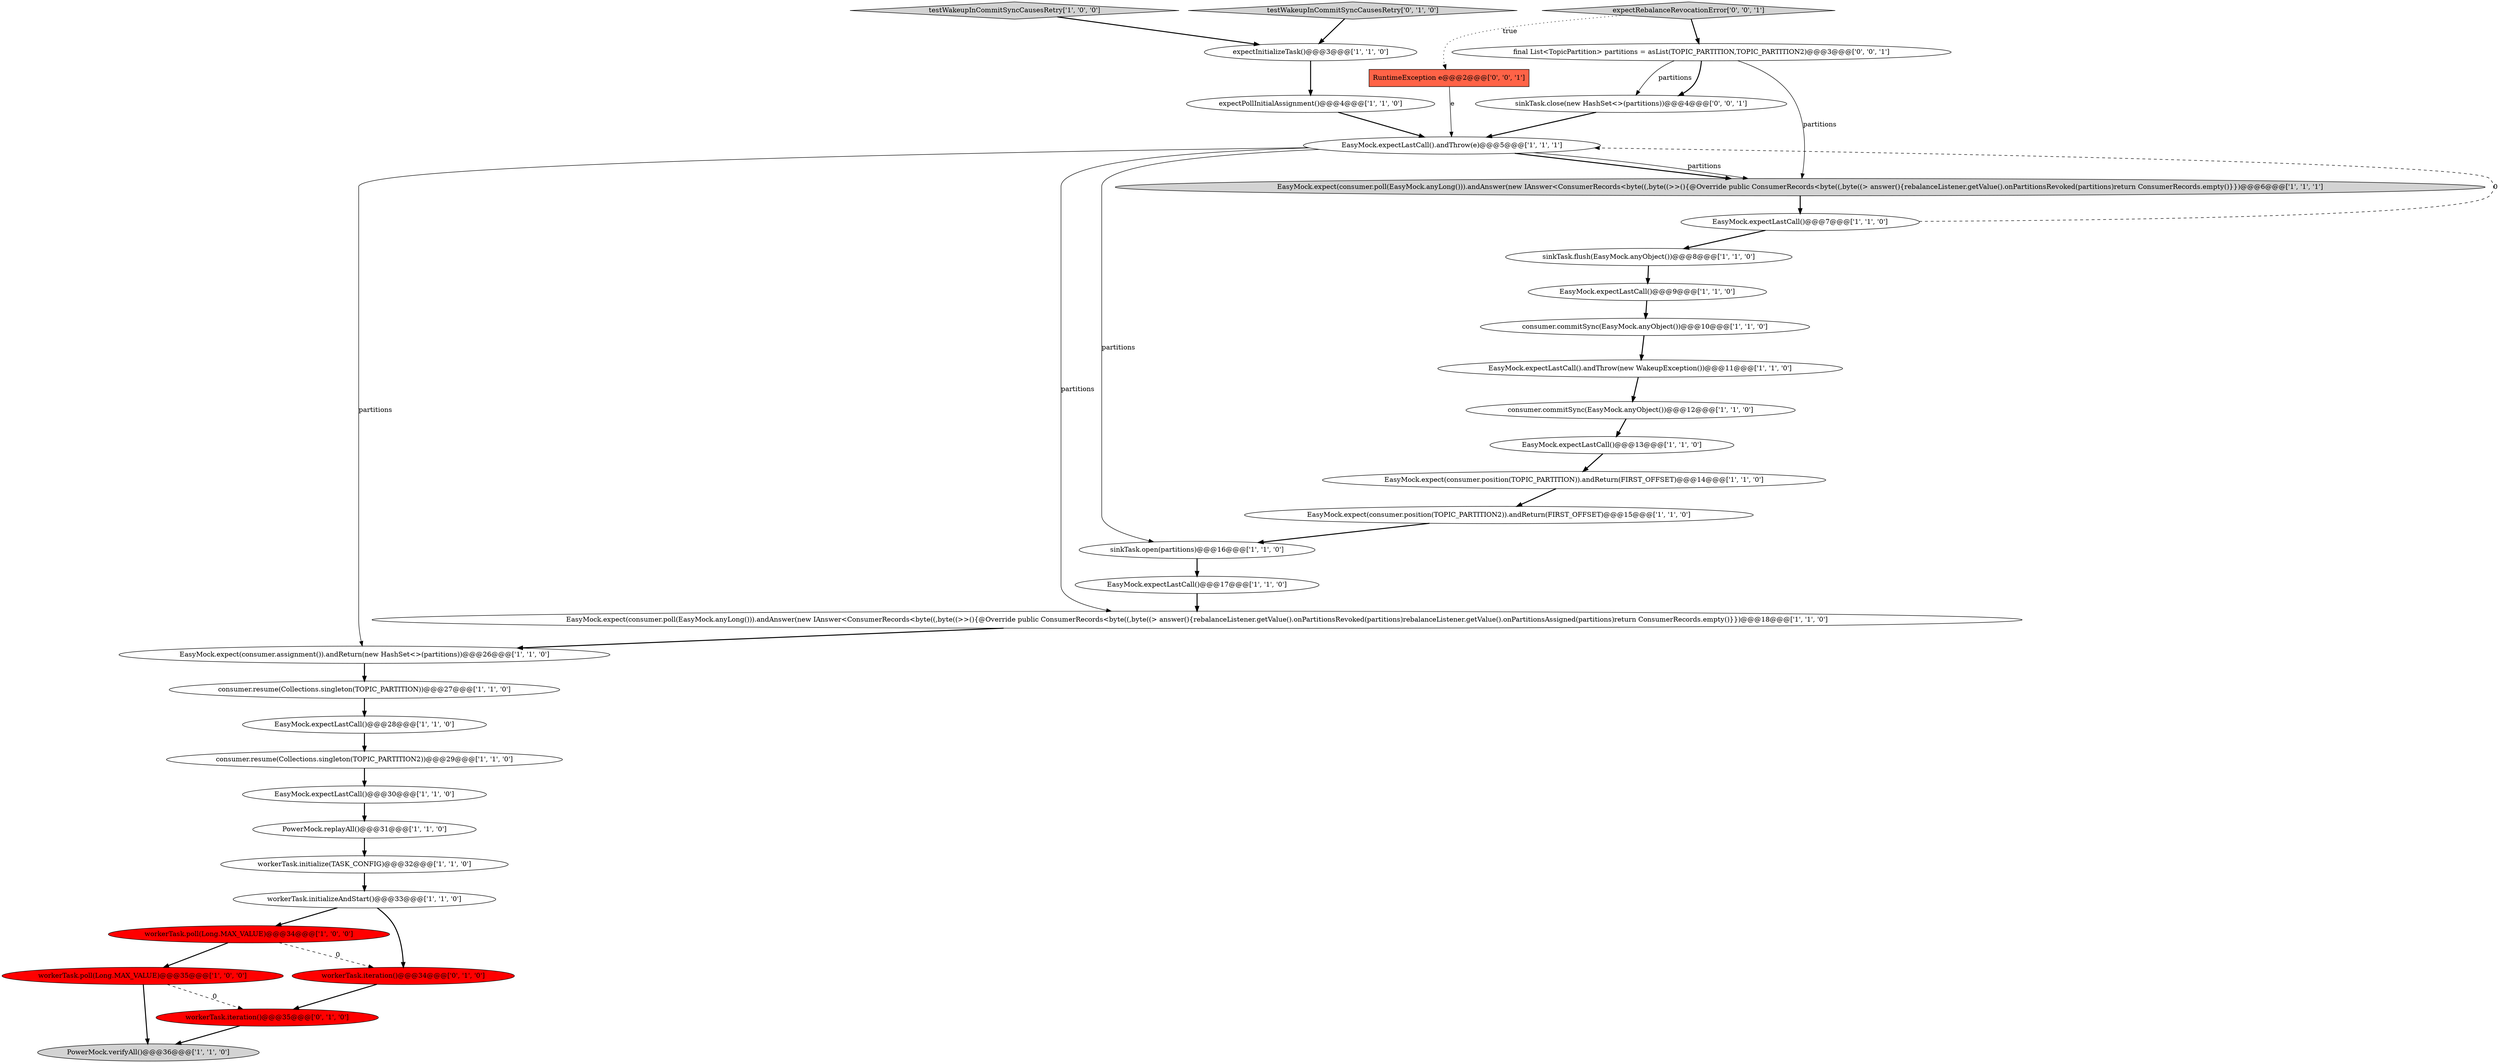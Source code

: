 digraph {
19 [style = filled, label = "EasyMock.expectLastCall()@@@28@@@['1', '1', '0']", fillcolor = white, shape = ellipse image = "AAA0AAABBB1BBB"];
11 [style = filled, label = "EasyMock.expect(consumer.position(TOPIC_PARTITION)).andReturn(FIRST_OFFSET)@@@14@@@['1', '1', '0']", fillcolor = white, shape = ellipse image = "AAA0AAABBB1BBB"];
12 [style = filled, label = "PowerMock.verifyAll()@@@36@@@['1', '1', '0']", fillcolor = lightgray, shape = ellipse image = "AAA0AAABBB1BBB"];
8 [style = filled, label = "EasyMock.expectLastCall().andThrow(new WakeupException())@@@11@@@['1', '1', '0']", fillcolor = white, shape = ellipse image = "AAA0AAABBB1BBB"];
31 [style = filled, label = "final List<TopicPartition> partitions = asList(TOPIC_PARTITION,TOPIC_PARTITION2)@@@3@@@['0', '0', '1']", fillcolor = white, shape = ellipse image = "AAA0AAABBB3BBB"];
5 [style = filled, label = "EasyMock.expect(consumer.poll(EasyMock.anyLong())).andAnswer(new IAnswer<ConsumerRecords<byte((,byte((>>(){@Override public ConsumerRecords<byte((,byte((> answer(){rebalanceListener.getValue().onPartitionsRevoked(partitions)return ConsumerRecords.empty()}})@@@6@@@['1', '1', '1']", fillcolor = lightgray, shape = ellipse image = "AAA0AAABBB1BBB"];
27 [style = filled, label = "expectPollInitialAssignment()@@@4@@@['1', '1', '0']", fillcolor = white, shape = ellipse image = "AAA0AAABBB1BBB"];
2 [style = filled, label = "workerTask.initializeAndStart()@@@33@@@['1', '1', '0']", fillcolor = white, shape = ellipse image = "AAA0AAABBB1BBB"];
13 [style = filled, label = "EasyMock.expectLastCall().andThrow(e)@@@5@@@['1', '1', '1']", fillcolor = white, shape = ellipse image = "AAA0AAABBB1BBB"];
22 [style = filled, label = "EasyMock.expectLastCall()@@@30@@@['1', '1', '0']", fillcolor = white, shape = ellipse image = "AAA0AAABBB1BBB"];
6 [style = filled, label = "workerTask.poll(Long.MAX_VALUE)@@@35@@@['1', '0', '0']", fillcolor = red, shape = ellipse image = "AAA1AAABBB1BBB"];
3 [style = filled, label = "workerTask.poll(Long.MAX_VALUE)@@@34@@@['1', '0', '0']", fillcolor = red, shape = ellipse image = "AAA1AAABBB1BBB"];
14 [style = filled, label = "EasyMock.expectLastCall()@@@7@@@['1', '1', '0']", fillcolor = white, shape = ellipse image = "AAA0AAABBB1BBB"];
28 [style = filled, label = "workerTask.iteration()@@@34@@@['0', '1', '0']", fillcolor = red, shape = ellipse image = "AAA1AAABBB2BBB"];
18 [style = filled, label = "consumer.commitSync(EasyMock.anyObject())@@@10@@@['1', '1', '0']", fillcolor = white, shape = ellipse image = "AAA0AAABBB1BBB"];
25 [style = filled, label = "sinkTask.open(partitions)@@@16@@@['1', '1', '0']", fillcolor = white, shape = ellipse image = "AAA0AAABBB1BBB"];
0 [style = filled, label = "consumer.commitSync(EasyMock.anyObject())@@@12@@@['1', '1', '0']", fillcolor = white, shape = ellipse image = "AAA0AAABBB1BBB"];
20 [style = filled, label = "EasyMock.expect(consumer.assignment()).andReturn(new HashSet<>(partitions))@@@26@@@['1', '1', '0']", fillcolor = white, shape = ellipse image = "AAA0AAABBB1BBB"];
9 [style = filled, label = "consumer.resume(Collections.singleton(TOPIC_PARTITION))@@@27@@@['1', '1', '0']", fillcolor = white, shape = ellipse image = "AAA0AAABBB1BBB"];
32 [style = filled, label = "expectRebalanceRevocationError['0', '0', '1']", fillcolor = lightgray, shape = diamond image = "AAA0AAABBB3BBB"];
26 [style = filled, label = "EasyMock.expect(consumer.poll(EasyMock.anyLong())).andAnswer(new IAnswer<ConsumerRecords<byte((,byte((>>(){@Override public ConsumerRecords<byte((,byte((> answer(){rebalanceListener.getValue().onPartitionsRevoked(partitions)rebalanceListener.getValue().onPartitionsAssigned(partitions)return ConsumerRecords.empty()}})@@@18@@@['1', '1', '0']", fillcolor = white, shape = ellipse image = "AAA0AAABBB1BBB"];
15 [style = filled, label = "sinkTask.flush(EasyMock.anyObject())@@@8@@@['1', '1', '0']", fillcolor = white, shape = ellipse image = "AAA0AAABBB1BBB"];
7 [style = filled, label = "testWakeupInCommitSyncCausesRetry['1', '0', '0']", fillcolor = lightgray, shape = diamond image = "AAA0AAABBB1BBB"];
10 [style = filled, label = "consumer.resume(Collections.singleton(TOPIC_PARTITION2))@@@29@@@['1', '1', '0']", fillcolor = white, shape = ellipse image = "AAA0AAABBB1BBB"];
16 [style = filled, label = "PowerMock.replayAll()@@@31@@@['1', '1', '0']", fillcolor = white, shape = ellipse image = "AAA0AAABBB1BBB"];
17 [style = filled, label = "EasyMock.expectLastCall()@@@17@@@['1', '1', '0']", fillcolor = white, shape = ellipse image = "AAA0AAABBB1BBB"];
1 [style = filled, label = "workerTask.initialize(TASK_CONFIG)@@@32@@@['1', '1', '0']", fillcolor = white, shape = ellipse image = "AAA0AAABBB1BBB"];
30 [style = filled, label = "workerTask.iteration()@@@35@@@['0', '1', '0']", fillcolor = red, shape = ellipse image = "AAA1AAABBB2BBB"];
29 [style = filled, label = "testWakeupInCommitSyncCausesRetry['0', '1', '0']", fillcolor = lightgray, shape = diamond image = "AAA0AAABBB2BBB"];
4 [style = filled, label = "EasyMock.expectLastCall()@@@13@@@['1', '1', '0']", fillcolor = white, shape = ellipse image = "AAA0AAABBB1BBB"];
34 [style = filled, label = "RuntimeException e@@@2@@@['0', '0', '1']", fillcolor = tomato, shape = box image = "AAA0AAABBB3BBB"];
21 [style = filled, label = "EasyMock.expectLastCall()@@@9@@@['1', '1', '0']", fillcolor = white, shape = ellipse image = "AAA0AAABBB1BBB"];
24 [style = filled, label = "expectInitializeTask()@@@3@@@['1', '1', '0']", fillcolor = white, shape = ellipse image = "AAA0AAABBB1BBB"];
23 [style = filled, label = "EasyMock.expect(consumer.position(TOPIC_PARTITION2)).andReturn(FIRST_OFFSET)@@@15@@@['1', '1', '0']", fillcolor = white, shape = ellipse image = "AAA0AAABBB1BBB"];
33 [style = filled, label = "sinkTask.close(new HashSet<>(partitions))@@@4@@@['0', '0', '1']", fillcolor = white, shape = ellipse image = "AAA0AAABBB3BBB"];
13->25 [style = solid, label="partitions"];
27->13 [style = bold, label=""];
10->22 [style = bold, label=""];
23->25 [style = bold, label=""];
17->26 [style = bold, label=""];
3->28 [style = dashed, label="0"];
31->33 [style = solid, label="partitions"];
32->34 [style = dotted, label="true"];
28->30 [style = bold, label=""];
20->9 [style = bold, label=""];
22->16 [style = bold, label=""];
15->21 [style = bold, label=""];
2->3 [style = bold, label=""];
3->6 [style = bold, label=""];
19->10 [style = bold, label=""];
5->14 [style = bold, label=""];
13->26 [style = solid, label="partitions"];
25->17 [style = bold, label=""];
33->13 [style = bold, label=""];
21->18 [style = bold, label=""];
14->13 [style = dashed, label="0"];
8->0 [style = bold, label=""];
7->24 [style = bold, label=""];
30->12 [style = bold, label=""];
13->20 [style = solid, label="partitions"];
16->1 [style = bold, label=""];
34->13 [style = solid, label="e"];
0->4 [style = bold, label=""];
31->33 [style = bold, label=""];
13->5 [style = bold, label=""];
9->19 [style = bold, label=""];
14->15 [style = bold, label=""];
1->2 [style = bold, label=""];
18->8 [style = bold, label=""];
6->30 [style = dashed, label="0"];
4->11 [style = bold, label=""];
29->24 [style = bold, label=""];
11->23 [style = bold, label=""];
2->28 [style = bold, label=""];
24->27 [style = bold, label=""];
32->31 [style = bold, label=""];
13->5 [style = solid, label="partitions"];
31->5 [style = solid, label="partitions"];
26->20 [style = bold, label=""];
6->12 [style = bold, label=""];
}
